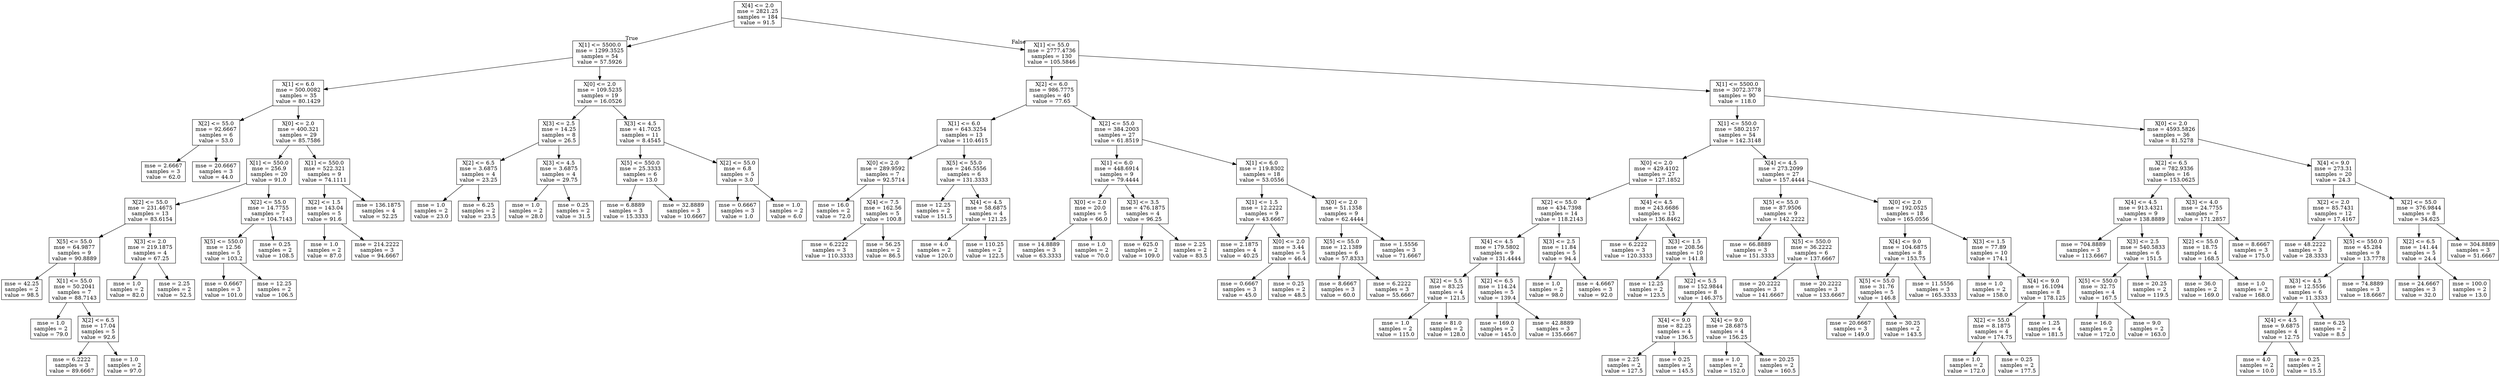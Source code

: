 digraph Tree {
node [shape=box] ;
0 [label="X[4] <= 2.0\nmse = 2821.25\nsamples = 184\nvalue = 91.5"] ;
1 [label="X[1] <= 5500.0\nmse = 1299.3525\nsamples = 54\nvalue = 57.5926"] ;
0 -> 1 [labeldistance=2.5, labelangle=45, headlabel="True"] ;
2 [label="X[1] <= 6.0\nmse = 500.0082\nsamples = 35\nvalue = 80.1429"] ;
1 -> 2 ;
3 [label="X[2] <= 55.0\nmse = 92.6667\nsamples = 6\nvalue = 53.0"] ;
2 -> 3 ;
4 [label="mse = 2.6667\nsamples = 3\nvalue = 62.0"] ;
3 -> 4 ;
5 [label="mse = 20.6667\nsamples = 3\nvalue = 44.0"] ;
3 -> 5 ;
6 [label="X[0] <= 2.0\nmse = 400.321\nsamples = 29\nvalue = 85.7586"] ;
2 -> 6 ;
7 [label="X[1] <= 550.0\nmse = 256.9\nsamples = 20\nvalue = 91.0"] ;
6 -> 7 ;
8 [label="X[2] <= 55.0\nmse = 231.4675\nsamples = 13\nvalue = 83.6154"] ;
7 -> 8 ;
9 [label="X[5] <= 55.0\nmse = 64.9877\nsamples = 9\nvalue = 90.8889"] ;
8 -> 9 ;
10 [label="mse = 42.25\nsamples = 2\nvalue = 98.5"] ;
9 -> 10 ;
11 [label="X[1] <= 55.0\nmse = 50.2041\nsamples = 7\nvalue = 88.7143"] ;
9 -> 11 ;
12 [label="mse = 1.0\nsamples = 2\nvalue = 79.0"] ;
11 -> 12 ;
13 [label="X[2] <= 6.5\nmse = 17.04\nsamples = 5\nvalue = 92.6"] ;
11 -> 13 ;
14 [label="mse = 6.2222\nsamples = 3\nvalue = 89.6667"] ;
13 -> 14 ;
15 [label="mse = 1.0\nsamples = 2\nvalue = 97.0"] ;
13 -> 15 ;
16 [label="X[3] <= 2.0\nmse = 219.1875\nsamples = 4\nvalue = 67.25"] ;
8 -> 16 ;
17 [label="mse = 1.0\nsamples = 2\nvalue = 82.0"] ;
16 -> 17 ;
18 [label="mse = 2.25\nsamples = 2\nvalue = 52.5"] ;
16 -> 18 ;
19 [label="X[2] <= 55.0\nmse = 14.7755\nsamples = 7\nvalue = 104.7143"] ;
7 -> 19 ;
20 [label="X[5] <= 550.0\nmse = 12.56\nsamples = 5\nvalue = 103.2"] ;
19 -> 20 ;
21 [label="mse = 0.6667\nsamples = 3\nvalue = 101.0"] ;
20 -> 21 ;
22 [label="mse = 12.25\nsamples = 2\nvalue = 106.5"] ;
20 -> 22 ;
23 [label="mse = 0.25\nsamples = 2\nvalue = 108.5"] ;
19 -> 23 ;
24 [label="X[1] <= 550.0\nmse = 522.321\nsamples = 9\nvalue = 74.1111"] ;
6 -> 24 ;
25 [label="X[2] <= 1.5\nmse = 143.04\nsamples = 5\nvalue = 91.6"] ;
24 -> 25 ;
26 [label="mse = 1.0\nsamples = 2\nvalue = 87.0"] ;
25 -> 26 ;
27 [label="mse = 214.2222\nsamples = 3\nvalue = 94.6667"] ;
25 -> 27 ;
28 [label="mse = 136.1875\nsamples = 4\nvalue = 52.25"] ;
24 -> 28 ;
29 [label="X[0] <= 2.0\nmse = 109.5235\nsamples = 19\nvalue = 16.0526"] ;
1 -> 29 ;
30 [label="X[3] <= 2.5\nmse = 14.25\nsamples = 8\nvalue = 26.5"] ;
29 -> 30 ;
31 [label="X[2] <= 6.5\nmse = 3.6875\nsamples = 4\nvalue = 23.25"] ;
30 -> 31 ;
32 [label="mse = 1.0\nsamples = 2\nvalue = 23.0"] ;
31 -> 32 ;
33 [label="mse = 6.25\nsamples = 2\nvalue = 23.5"] ;
31 -> 33 ;
34 [label="X[3] <= 4.5\nmse = 3.6875\nsamples = 4\nvalue = 29.75"] ;
30 -> 34 ;
35 [label="mse = 1.0\nsamples = 2\nvalue = 28.0"] ;
34 -> 35 ;
36 [label="mse = 0.25\nsamples = 2\nvalue = 31.5"] ;
34 -> 36 ;
37 [label="X[3] <= 4.5\nmse = 41.7025\nsamples = 11\nvalue = 8.4545"] ;
29 -> 37 ;
38 [label="X[5] <= 550.0\nmse = 25.3333\nsamples = 6\nvalue = 13.0"] ;
37 -> 38 ;
39 [label="mse = 6.8889\nsamples = 3\nvalue = 15.3333"] ;
38 -> 39 ;
40 [label="mse = 32.8889\nsamples = 3\nvalue = 10.6667"] ;
38 -> 40 ;
41 [label="X[2] <= 55.0\nmse = 6.8\nsamples = 5\nvalue = 3.0"] ;
37 -> 41 ;
42 [label="mse = 0.6667\nsamples = 3\nvalue = 1.0"] ;
41 -> 42 ;
43 [label="mse = 1.0\nsamples = 2\nvalue = 6.0"] ;
41 -> 43 ;
44 [label="X[1] <= 55.0\nmse = 2777.4736\nsamples = 130\nvalue = 105.5846"] ;
0 -> 44 [labeldistance=2.5, labelangle=-45, headlabel="False"] ;
45 [label="X[2] <= 6.0\nmse = 986.7775\nsamples = 40\nvalue = 77.65"] ;
44 -> 45 ;
46 [label="X[1] <= 6.0\nmse = 643.3254\nsamples = 13\nvalue = 110.4615"] ;
45 -> 46 ;
47 [label="X[0] <= 2.0\nmse = 289.9592\nsamples = 7\nvalue = 92.5714"] ;
46 -> 47 ;
48 [label="mse = 16.0\nsamples = 2\nvalue = 72.0"] ;
47 -> 48 ;
49 [label="X[4] <= 7.5\nmse = 162.56\nsamples = 5\nvalue = 100.8"] ;
47 -> 49 ;
50 [label="mse = 6.2222\nsamples = 3\nvalue = 110.3333"] ;
49 -> 50 ;
51 [label="mse = 56.25\nsamples = 2\nvalue = 86.5"] ;
49 -> 51 ;
52 [label="X[5] <= 55.0\nmse = 246.5556\nsamples = 6\nvalue = 131.3333"] ;
46 -> 52 ;
53 [label="mse = 12.25\nsamples = 2\nvalue = 151.5"] ;
52 -> 53 ;
54 [label="X[4] <= 4.5\nmse = 58.6875\nsamples = 4\nvalue = 121.25"] ;
52 -> 54 ;
55 [label="mse = 4.0\nsamples = 2\nvalue = 120.0"] ;
54 -> 55 ;
56 [label="mse = 110.25\nsamples = 2\nvalue = 122.5"] ;
54 -> 56 ;
57 [label="X[2] <= 55.0\nmse = 384.2003\nsamples = 27\nvalue = 61.8519"] ;
45 -> 57 ;
58 [label="X[1] <= 6.0\nmse = 448.6914\nsamples = 9\nvalue = 79.4444"] ;
57 -> 58 ;
59 [label="X[0] <= 2.0\nmse = 20.0\nsamples = 5\nvalue = 66.0"] ;
58 -> 59 ;
60 [label="mse = 14.8889\nsamples = 3\nvalue = 63.3333"] ;
59 -> 60 ;
61 [label="mse = 1.0\nsamples = 2\nvalue = 70.0"] ;
59 -> 61 ;
62 [label="X[3] <= 3.5\nmse = 476.1875\nsamples = 4\nvalue = 96.25"] ;
58 -> 62 ;
63 [label="mse = 625.0\nsamples = 2\nvalue = 109.0"] ;
62 -> 63 ;
64 [label="mse = 2.25\nsamples = 2\nvalue = 83.5"] ;
62 -> 64 ;
65 [label="X[1] <= 6.0\nmse = 119.8302\nsamples = 18\nvalue = 53.0556"] ;
57 -> 65 ;
66 [label="X[1] <= 1.5\nmse = 12.2222\nsamples = 9\nvalue = 43.6667"] ;
65 -> 66 ;
67 [label="mse = 2.1875\nsamples = 4\nvalue = 40.25"] ;
66 -> 67 ;
68 [label="X[0] <= 2.0\nmse = 3.44\nsamples = 5\nvalue = 46.4"] ;
66 -> 68 ;
69 [label="mse = 0.6667\nsamples = 3\nvalue = 45.0"] ;
68 -> 69 ;
70 [label="mse = 0.25\nsamples = 2\nvalue = 48.5"] ;
68 -> 70 ;
71 [label="X[0] <= 2.0\nmse = 51.1358\nsamples = 9\nvalue = 62.4444"] ;
65 -> 71 ;
72 [label="X[5] <= 55.0\nmse = 12.1389\nsamples = 6\nvalue = 57.8333"] ;
71 -> 72 ;
73 [label="mse = 8.6667\nsamples = 3\nvalue = 60.0"] ;
72 -> 73 ;
74 [label="mse = 6.2222\nsamples = 3\nvalue = 55.6667"] ;
72 -> 74 ;
75 [label="mse = 1.5556\nsamples = 3\nvalue = 71.6667"] ;
71 -> 75 ;
76 [label="X[1] <= 5500.0\nmse = 3072.3778\nsamples = 90\nvalue = 118.0"] ;
44 -> 76 ;
77 [label="X[1] <= 550.0\nmse = 580.2157\nsamples = 54\nvalue = 142.3148"] ;
76 -> 77 ;
78 [label="X[0] <= 2.0\nmse = 429.4102\nsamples = 27\nvalue = 127.1852"] ;
77 -> 78 ;
79 [label="X[2] <= 55.0\nmse = 434.7398\nsamples = 14\nvalue = 118.2143"] ;
78 -> 79 ;
80 [label="X[4] <= 4.5\nmse = 179.5802\nsamples = 9\nvalue = 131.4444"] ;
79 -> 80 ;
81 [label="X[2] <= 5.5\nmse = 83.25\nsamples = 4\nvalue = 121.5"] ;
80 -> 81 ;
82 [label="mse = 1.0\nsamples = 2\nvalue = 115.0"] ;
81 -> 82 ;
83 [label="mse = 81.0\nsamples = 2\nvalue = 128.0"] ;
81 -> 83 ;
84 [label="X[2] <= 6.5\nmse = 114.24\nsamples = 5\nvalue = 139.4"] ;
80 -> 84 ;
85 [label="mse = 169.0\nsamples = 2\nvalue = 145.0"] ;
84 -> 85 ;
86 [label="mse = 42.8889\nsamples = 3\nvalue = 135.6667"] ;
84 -> 86 ;
87 [label="X[3] <= 2.5\nmse = 11.84\nsamples = 5\nvalue = 94.4"] ;
79 -> 87 ;
88 [label="mse = 1.0\nsamples = 2\nvalue = 98.0"] ;
87 -> 88 ;
89 [label="mse = 4.6667\nsamples = 3\nvalue = 92.0"] ;
87 -> 89 ;
90 [label="X[4] <= 4.5\nmse = 243.6686\nsamples = 13\nvalue = 136.8462"] ;
78 -> 90 ;
91 [label="mse = 6.2222\nsamples = 3\nvalue = 120.3333"] ;
90 -> 91 ;
92 [label="X[3] <= 1.5\nmse = 208.56\nsamples = 10\nvalue = 141.8"] ;
90 -> 92 ;
93 [label="mse = 12.25\nsamples = 2\nvalue = 123.5"] ;
92 -> 93 ;
94 [label="X[2] <= 5.5\nmse = 152.9844\nsamples = 8\nvalue = 146.375"] ;
92 -> 94 ;
95 [label="X[4] <= 9.0\nmse = 82.25\nsamples = 4\nvalue = 136.5"] ;
94 -> 95 ;
96 [label="mse = 2.25\nsamples = 2\nvalue = 127.5"] ;
95 -> 96 ;
97 [label="mse = 0.25\nsamples = 2\nvalue = 145.5"] ;
95 -> 97 ;
98 [label="X[4] <= 9.0\nmse = 28.6875\nsamples = 4\nvalue = 156.25"] ;
94 -> 98 ;
99 [label="mse = 1.0\nsamples = 2\nvalue = 152.0"] ;
98 -> 99 ;
100 [label="mse = 20.25\nsamples = 2\nvalue = 160.5"] ;
98 -> 100 ;
101 [label="X[4] <= 4.5\nmse = 273.2099\nsamples = 27\nvalue = 157.4444"] ;
77 -> 101 ;
102 [label="X[5] <= 55.0\nmse = 87.9506\nsamples = 9\nvalue = 142.2222"] ;
101 -> 102 ;
103 [label="mse = 66.8889\nsamples = 3\nvalue = 151.3333"] ;
102 -> 103 ;
104 [label="X[5] <= 550.0\nmse = 36.2222\nsamples = 6\nvalue = 137.6667"] ;
102 -> 104 ;
105 [label="mse = 20.2222\nsamples = 3\nvalue = 141.6667"] ;
104 -> 105 ;
106 [label="mse = 20.2222\nsamples = 3\nvalue = 133.6667"] ;
104 -> 106 ;
107 [label="X[0] <= 2.0\nmse = 192.0525\nsamples = 18\nvalue = 165.0556"] ;
101 -> 107 ;
108 [label="X[4] <= 9.0\nmse = 104.6875\nsamples = 8\nvalue = 153.75"] ;
107 -> 108 ;
109 [label="X[5] <= 55.0\nmse = 31.76\nsamples = 5\nvalue = 146.8"] ;
108 -> 109 ;
110 [label="mse = 20.6667\nsamples = 3\nvalue = 149.0"] ;
109 -> 110 ;
111 [label="mse = 30.25\nsamples = 2\nvalue = 143.5"] ;
109 -> 111 ;
112 [label="mse = 11.5556\nsamples = 3\nvalue = 165.3333"] ;
108 -> 112 ;
113 [label="X[3] <= 1.5\nmse = 77.89\nsamples = 10\nvalue = 174.1"] ;
107 -> 113 ;
114 [label="mse = 1.0\nsamples = 2\nvalue = 158.0"] ;
113 -> 114 ;
115 [label="X[4] <= 9.0\nmse = 16.1094\nsamples = 8\nvalue = 178.125"] ;
113 -> 115 ;
116 [label="X[2] <= 55.0\nmse = 8.1875\nsamples = 4\nvalue = 174.75"] ;
115 -> 116 ;
117 [label="mse = 1.0\nsamples = 2\nvalue = 172.0"] ;
116 -> 117 ;
118 [label="mse = 0.25\nsamples = 2\nvalue = 177.5"] ;
116 -> 118 ;
119 [label="mse = 1.25\nsamples = 4\nvalue = 181.5"] ;
115 -> 119 ;
120 [label="X[0] <= 2.0\nmse = 4593.5826\nsamples = 36\nvalue = 81.5278"] ;
76 -> 120 ;
121 [label="X[2] <= 6.5\nmse = 782.9336\nsamples = 16\nvalue = 153.0625"] ;
120 -> 121 ;
122 [label="X[4] <= 4.5\nmse = 913.4321\nsamples = 9\nvalue = 138.8889"] ;
121 -> 122 ;
123 [label="mse = 704.8889\nsamples = 3\nvalue = 113.6667"] ;
122 -> 123 ;
124 [label="X[3] <= 2.5\nmse = 540.5833\nsamples = 6\nvalue = 151.5"] ;
122 -> 124 ;
125 [label="X[5] <= 550.0\nmse = 32.75\nsamples = 4\nvalue = 167.5"] ;
124 -> 125 ;
126 [label="mse = 16.0\nsamples = 2\nvalue = 172.0"] ;
125 -> 126 ;
127 [label="mse = 9.0\nsamples = 2\nvalue = 163.0"] ;
125 -> 127 ;
128 [label="mse = 20.25\nsamples = 2\nvalue = 119.5"] ;
124 -> 128 ;
129 [label="X[3] <= 4.0\nmse = 24.7755\nsamples = 7\nvalue = 171.2857"] ;
121 -> 129 ;
130 [label="X[2] <= 55.0\nmse = 18.75\nsamples = 4\nvalue = 168.5"] ;
129 -> 130 ;
131 [label="mse = 36.0\nsamples = 2\nvalue = 169.0"] ;
130 -> 131 ;
132 [label="mse = 1.0\nsamples = 2\nvalue = 168.0"] ;
130 -> 132 ;
133 [label="mse = 8.6667\nsamples = 3\nvalue = 175.0"] ;
129 -> 133 ;
134 [label="X[4] <= 9.0\nmse = 273.31\nsamples = 20\nvalue = 24.3"] ;
120 -> 134 ;
135 [label="X[2] <= 2.0\nmse = 85.7431\nsamples = 12\nvalue = 17.4167"] ;
134 -> 135 ;
136 [label="mse = 48.2222\nsamples = 3\nvalue = 28.3333"] ;
135 -> 136 ;
137 [label="X[5] <= 550.0\nmse = 45.284\nsamples = 9\nvalue = 13.7778"] ;
135 -> 137 ;
138 [label="X[3] <= 4.5\nmse = 12.5556\nsamples = 6\nvalue = 11.3333"] ;
137 -> 138 ;
139 [label="X[4] <= 4.5\nmse = 9.6875\nsamples = 4\nvalue = 12.75"] ;
138 -> 139 ;
140 [label="mse = 4.0\nsamples = 2\nvalue = 10.0"] ;
139 -> 140 ;
141 [label="mse = 0.25\nsamples = 2\nvalue = 15.5"] ;
139 -> 141 ;
142 [label="mse = 6.25\nsamples = 2\nvalue = 8.5"] ;
138 -> 142 ;
143 [label="mse = 74.8889\nsamples = 3\nvalue = 18.6667"] ;
137 -> 143 ;
144 [label="X[2] <= 55.0\nmse = 376.9844\nsamples = 8\nvalue = 34.625"] ;
134 -> 144 ;
145 [label="X[2] <= 6.5\nmse = 141.44\nsamples = 5\nvalue = 24.4"] ;
144 -> 145 ;
146 [label="mse = 24.6667\nsamples = 3\nvalue = 32.0"] ;
145 -> 146 ;
147 [label="mse = 100.0\nsamples = 2\nvalue = 13.0"] ;
145 -> 147 ;
148 [label="mse = 304.8889\nsamples = 3\nvalue = 51.6667"] ;
144 -> 148 ;
}